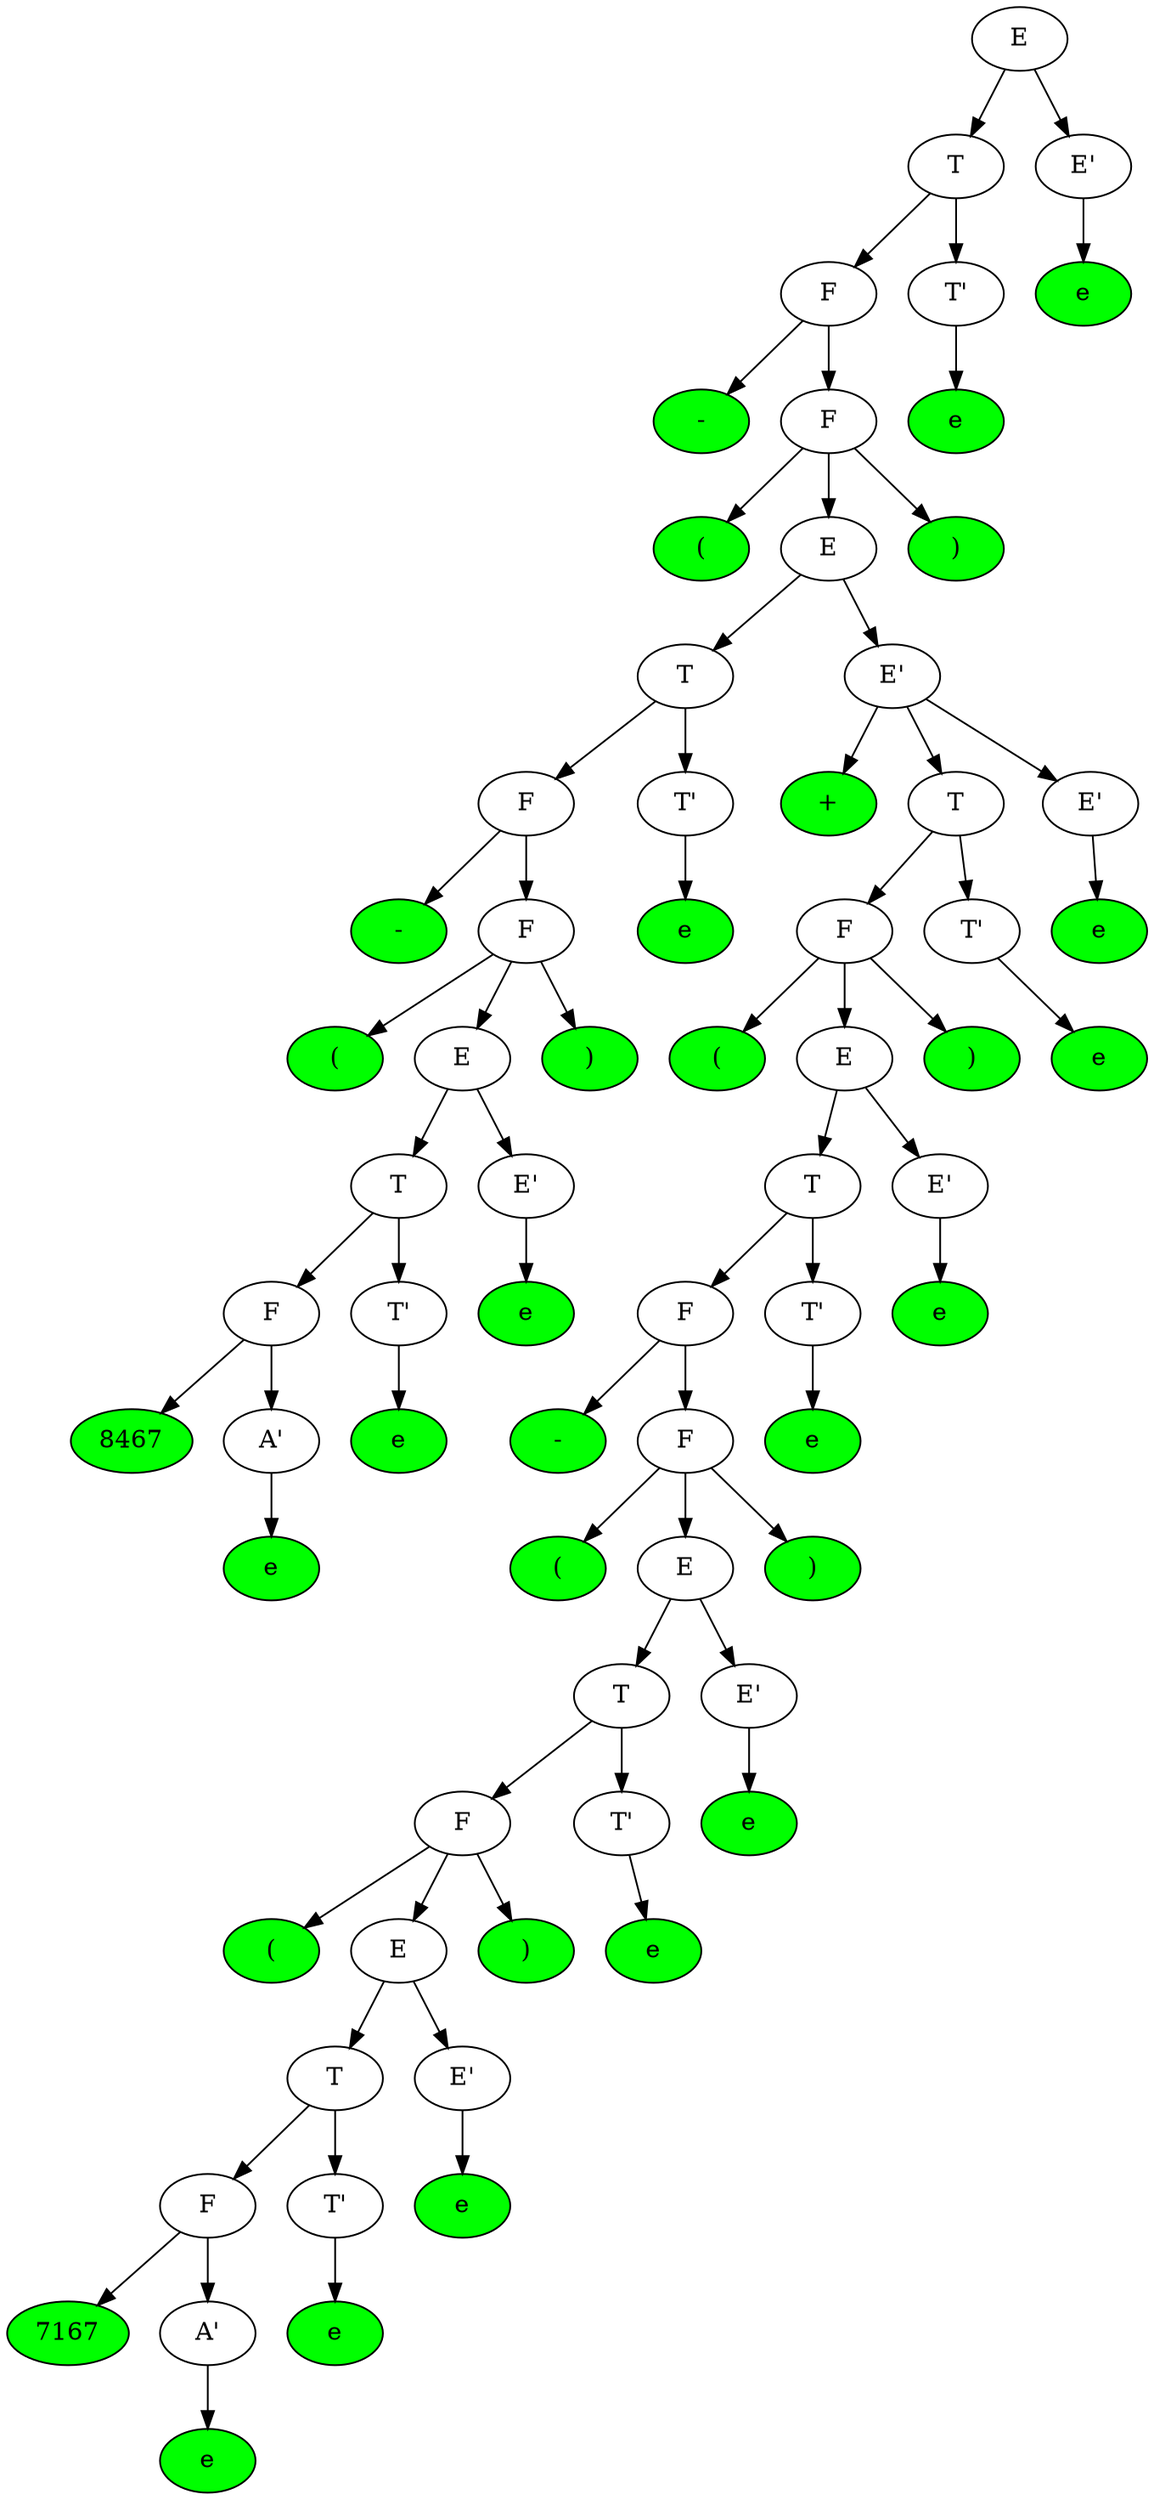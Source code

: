 digraph parseTree {
	ordering=out;
	a_0 [label="E"];
	a_1 [label="T"];
	a_2 [label="F"];
	a_3 [label="-"; style=filled; fillcolor=green;];
	a_4 [label="F"];
	a_5 [label="("; style=filled; fillcolor=green;];
	a_6 [label="E"];
	a_7 [label="T"];
	a_8 [label="F"];
	a_9 [label="-"; style=filled; fillcolor=green;];
	a_10 [label="F"];
	a_11 [label="("; style=filled; fillcolor=green;];
	a_12 [label="E"];
	a_13 [label="T"];
	a_14 [label="F"];
	a_15 [label="8467"; style=filled; fillcolor=green;];
	a_16 [label="A'"];
	a_17 [label="e"; style=filled; fillcolor=green;];
	a_16 -> a_17
	a_14 -> a_15
	a_14 -> a_16
	a_18 [label="T'"];
	a_19 [label="e"; style=filled; fillcolor=green;];
	a_18 -> a_19
	a_13 -> a_14
	a_13 -> a_18
	a_20 [label="E'"];
	a_21 [label="e"; style=filled; fillcolor=green;];
	a_20 -> a_21
	a_12 -> a_13
	a_12 -> a_20
	a_22 [label=")"; style=filled; fillcolor=green;];
	a_10 -> a_11
	a_10 -> a_12
	a_10 -> a_22
	a_8 -> a_9
	a_8 -> a_10
	a_23 [label="T'"];
	a_24 [label="e"; style=filled; fillcolor=green;];
	a_23 -> a_24
	a_7 -> a_8
	a_7 -> a_23
	a_25 [label="E'"];
	a_26 [label="+"; style=filled; fillcolor=green;];
	a_27 [label="T"];
	a_28 [label="F"];
	a_29 [label="("; style=filled; fillcolor=green;];
	a_30 [label="E"];
	a_31 [label="T"];
	a_32 [label="F"];
	a_33 [label="-"; style=filled; fillcolor=green;];
	a_34 [label="F"];
	a_35 [label="("; style=filled; fillcolor=green;];
	a_36 [label="E"];
	a_37 [label="T"];
	a_38 [label="F"];
	a_39 [label="("; style=filled; fillcolor=green;];
	a_40 [label="E"];
	a_41 [label="T"];
	a_42 [label="F"];
	a_43 [label="7167"; style=filled; fillcolor=green;];
	a_44 [label="A'"];
	a_45 [label="e"; style=filled; fillcolor=green;];
	a_44 -> a_45
	a_42 -> a_43
	a_42 -> a_44
	a_46 [label="T'"];
	a_47 [label="e"; style=filled; fillcolor=green;];
	a_46 -> a_47
	a_41 -> a_42
	a_41 -> a_46
	a_48 [label="E'"];
	a_49 [label="e"; style=filled; fillcolor=green;];
	a_48 -> a_49
	a_40 -> a_41
	a_40 -> a_48
	a_50 [label=")"; style=filled; fillcolor=green;];
	a_38 -> a_39
	a_38 -> a_40
	a_38 -> a_50
	a_51 [label="T'"];
	a_52 [label="e"; style=filled; fillcolor=green;];
	a_51 -> a_52
	a_37 -> a_38
	a_37 -> a_51
	a_53 [label="E'"];
	a_54 [label="e"; style=filled; fillcolor=green;];
	a_53 -> a_54
	a_36 -> a_37
	a_36 -> a_53
	a_55 [label=")"; style=filled; fillcolor=green;];
	a_34 -> a_35
	a_34 -> a_36
	a_34 -> a_55
	a_32 -> a_33
	a_32 -> a_34
	a_56 [label="T'"];
	a_57 [label="e"; style=filled; fillcolor=green;];
	a_56 -> a_57
	a_31 -> a_32
	a_31 -> a_56
	a_58 [label="E'"];
	a_59 [label="e"; style=filled; fillcolor=green;];
	a_58 -> a_59
	a_30 -> a_31
	a_30 -> a_58
	a_60 [label=")"; style=filled; fillcolor=green;];
	a_28 -> a_29
	a_28 -> a_30
	a_28 -> a_60
	a_61 [label="T'"];
	a_62 [label="e"; style=filled; fillcolor=green;];
	a_61 -> a_62
	a_27 -> a_28
	a_27 -> a_61
	a_63 [label="E'"];
	a_64 [label="e"; style=filled; fillcolor=green;];
	a_63 -> a_64
	a_25 -> a_26
	a_25 -> a_27
	a_25 -> a_63
	a_6 -> a_7
	a_6 -> a_25
	a_65 [label=")"; style=filled; fillcolor=green;];
	a_4 -> a_5
	a_4 -> a_6
	a_4 -> a_65
	a_2 -> a_3
	a_2 -> a_4
	a_66 [label="T'"];
	a_67 [label="e"; style=filled; fillcolor=green;];
	a_66 -> a_67
	a_1 -> a_2
	a_1 -> a_66
	a_68 [label="E'"];
	a_69 [label="e"; style=filled; fillcolor=green;];
	a_68 -> a_69
	a_0 -> a_1
	a_0 -> a_68
}
